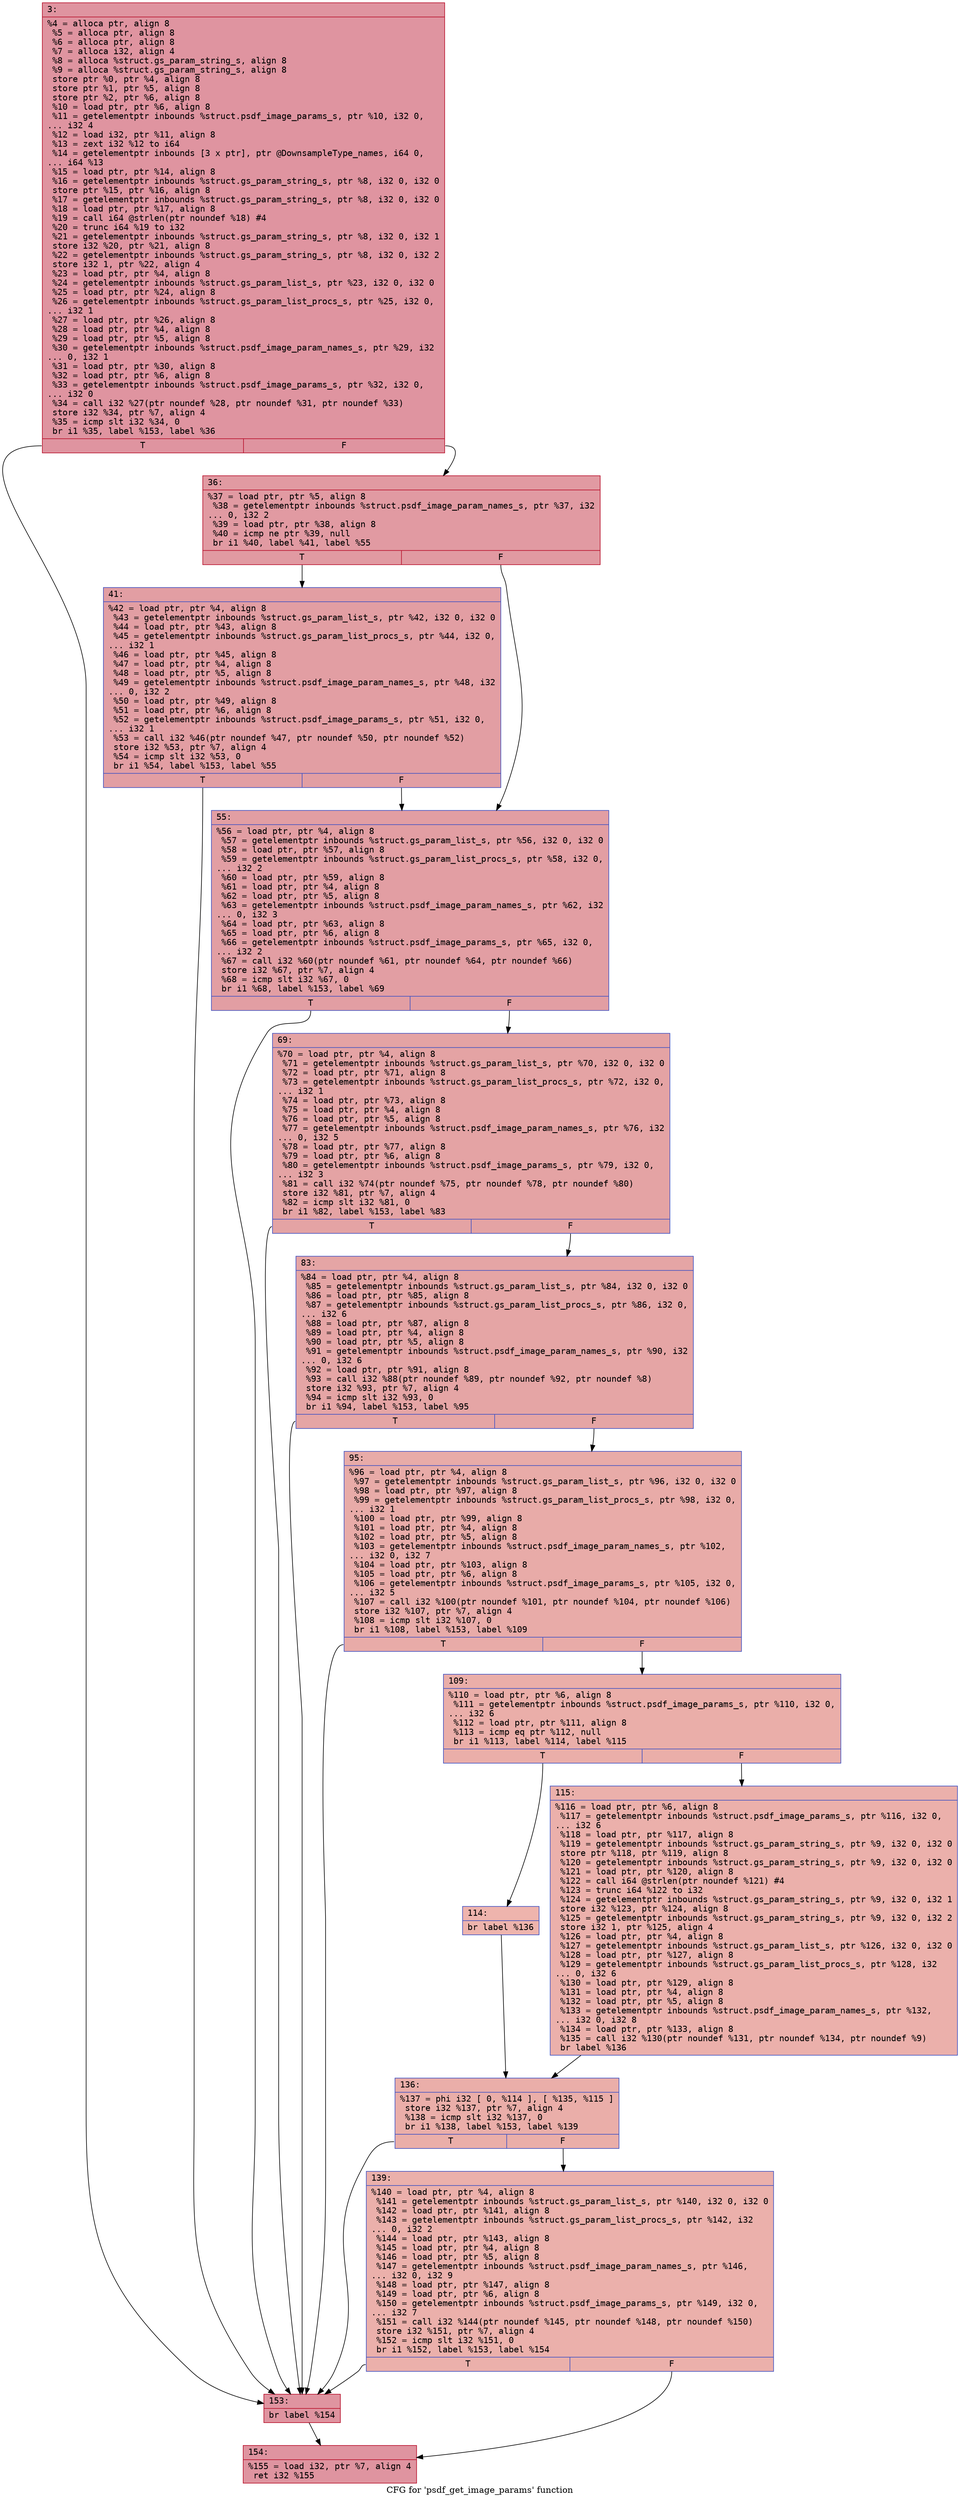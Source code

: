 digraph "CFG for 'psdf_get_image_params' function" {
	label="CFG for 'psdf_get_image_params' function";

	Node0x60000216ed00 [shape=record,color="#b70d28ff", style=filled, fillcolor="#b70d2870" fontname="Courier",label="{3:\l|  %4 = alloca ptr, align 8\l  %5 = alloca ptr, align 8\l  %6 = alloca ptr, align 8\l  %7 = alloca i32, align 4\l  %8 = alloca %struct.gs_param_string_s, align 8\l  %9 = alloca %struct.gs_param_string_s, align 8\l  store ptr %0, ptr %4, align 8\l  store ptr %1, ptr %5, align 8\l  store ptr %2, ptr %6, align 8\l  %10 = load ptr, ptr %6, align 8\l  %11 = getelementptr inbounds %struct.psdf_image_params_s, ptr %10, i32 0,\l... i32 4\l  %12 = load i32, ptr %11, align 8\l  %13 = zext i32 %12 to i64\l  %14 = getelementptr inbounds [3 x ptr], ptr @DownsampleType_names, i64 0,\l... i64 %13\l  %15 = load ptr, ptr %14, align 8\l  %16 = getelementptr inbounds %struct.gs_param_string_s, ptr %8, i32 0, i32 0\l  store ptr %15, ptr %16, align 8\l  %17 = getelementptr inbounds %struct.gs_param_string_s, ptr %8, i32 0, i32 0\l  %18 = load ptr, ptr %17, align 8\l  %19 = call i64 @strlen(ptr noundef %18) #4\l  %20 = trunc i64 %19 to i32\l  %21 = getelementptr inbounds %struct.gs_param_string_s, ptr %8, i32 0, i32 1\l  store i32 %20, ptr %21, align 8\l  %22 = getelementptr inbounds %struct.gs_param_string_s, ptr %8, i32 0, i32 2\l  store i32 1, ptr %22, align 4\l  %23 = load ptr, ptr %4, align 8\l  %24 = getelementptr inbounds %struct.gs_param_list_s, ptr %23, i32 0, i32 0\l  %25 = load ptr, ptr %24, align 8\l  %26 = getelementptr inbounds %struct.gs_param_list_procs_s, ptr %25, i32 0,\l... i32 1\l  %27 = load ptr, ptr %26, align 8\l  %28 = load ptr, ptr %4, align 8\l  %29 = load ptr, ptr %5, align 8\l  %30 = getelementptr inbounds %struct.psdf_image_param_names_s, ptr %29, i32\l... 0, i32 1\l  %31 = load ptr, ptr %30, align 8\l  %32 = load ptr, ptr %6, align 8\l  %33 = getelementptr inbounds %struct.psdf_image_params_s, ptr %32, i32 0,\l... i32 0\l  %34 = call i32 %27(ptr noundef %28, ptr noundef %31, ptr noundef %33)\l  store i32 %34, ptr %7, align 4\l  %35 = icmp slt i32 %34, 0\l  br i1 %35, label %153, label %36\l|{<s0>T|<s1>F}}"];
	Node0x60000216ed00:s0 -> Node0x60000216f0c0[tooltip="3 -> 153\nProbability 37.50%" ];
	Node0x60000216ed00:s1 -> Node0x60000216ed50[tooltip="3 -> 36\nProbability 62.50%" ];
	Node0x60000216ed50 [shape=record,color="#b70d28ff", style=filled, fillcolor="#bb1b2c70" fontname="Courier",label="{36:\l|  %37 = load ptr, ptr %5, align 8\l  %38 = getelementptr inbounds %struct.psdf_image_param_names_s, ptr %37, i32\l... 0, i32 2\l  %39 = load ptr, ptr %38, align 8\l  %40 = icmp ne ptr %39, null\l  br i1 %40, label %41, label %55\l|{<s0>T|<s1>F}}"];
	Node0x60000216ed50:s0 -> Node0x60000216eda0[tooltip="36 -> 41\nProbability 62.50%" ];
	Node0x60000216ed50:s1 -> Node0x60000216edf0[tooltip="36 -> 55\nProbability 37.50%" ];
	Node0x60000216eda0 [shape=record,color="#3d50c3ff", style=filled, fillcolor="#be242e70" fontname="Courier",label="{41:\l|  %42 = load ptr, ptr %4, align 8\l  %43 = getelementptr inbounds %struct.gs_param_list_s, ptr %42, i32 0, i32 0\l  %44 = load ptr, ptr %43, align 8\l  %45 = getelementptr inbounds %struct.gs_param_list_procs_s, ptr %44, i32 0,\l... i32 1\l  %46 = load ptr, ptr %45, align 8\l  %47 = load ptr, ptr %4, align 8\l  %48 = load ptr, ptr %5, align 8\l  %49 = getelementptr inbounds %struct.psdf_image_param_names_s, ptr %48, i32\l... 0, i32 2\l  %50 = load ptr, ptr %49, align 8\l  %51 = load ptr, ptr %6, align 8\l  %52 = getelementptr inbounds %struct.psdf_image_params_s, ptr %51, i32 0,\l... i32 1\l  %53 = call i32 %46(ptr noundef %47, ptr noundef %50, ptr noundef %52)\l  store i32 %53, ptr %7, align 4\l  %54 = icmp slt i32 %53, 0\l  br i1 %54, label %153, label %55\l|{<s0>T|<s1>F}}"];
	Node0x60000216eda0:s0 -> Node0x60000216f0c0[tooltip="41 -> 153\nProbability 37.50%" ];
	Node0x60000216eda0:s1 -> Node0x60000216edf0[tooltip="41 -> 55\nProbability 62.50%" ];
	Node0x60000216edf0 [shape=record,color="#3d50c3ff", style=filled, fillcolor="#be242e70" fontname="Courier",label="{55:\l|  %56 = load ptr, ptr %4, align 8\l  %57 = getelementptr inbounds %struct.gs_param_list_s, ptr %56, i32 0, i32 0\l  %58 = load ptr, ptr %57, align 8\l  %59 = getelementptr inbounds %struct.gs_param_list_procs_s, ptr %58, i32 0,\l... i32 2\l  %60 = load ptr, ptr %59, align 8\l  %61 = load ptr, ptr %4, align 8\l  %62 = load ptr, ptr %5, align 8\l  %63 = getelementptr inbounds %struct.psdf_image_param_names_s, ptr %62, i32\l... 0, i32 3\l  %64 = load ptr, ptr %63, align 8\l  %65 = load ptr, ptr %6, align 8\l  %66 = getelementptr inbounds %struct.psdf_image_params_s, ptr %65, i32 0,\l... i32 2\l  %67 = call i32 %60(ptr noundef %61, ptr noundef %64, ptr noundef %66)\l  store i32 %67, ptr %7, align 4\l  %68 = icmp slt i32 %67, 0\l  br i1 %68, label %153, label %69\l|{<s0>T|<s1>F}}"];
	Node0x60000216edf0:s0 -> Node0x60000216f0c0[tooltip="55 -> 153\nProbability 37.50%" ];
	Node0x60000216edf0:s1 -> Node0x60000216ee40[tooltip="55 -> 69\nProbability 62.50%" ];
	Node0x60000216ee40 [shape=record,color="#3d50c3ff", style=filled, fillcolor="#c32e3170" fontname="Courier",label="{69:\l|  %70 = load ptr, ptr %4, align 8\l  %71 = getelementptr inbounds %struct.gs_param_list_s, ptr %70, i32 0, i32 0\l  %72 = load ptr, ptr %71, align 8\l  %73 = getelementptr inbounds %struct.gs_param_list_procs_s, ptr %72, i32 0,\l... i32 1\l  %74 = load ptr, ptr %73, align 8\l  %75 = load ptr, ptr %4, align 8\l  %76 = load ptr, ptr %5, align 8\l  %77 = getelementptr inbounds %struct.psdf_image_param_names_s, ptr %76, i32\l... 0, i32 5\l  %78 = load ptr, ptr %77, align 8\l  %79 = load ptr, ptr %6, align 8\l  %80 = getelementptr inbounds %struct.psdf_image_params_s, ptr %79, i32 0,\l... i32 3\l  %81 = call i32 %74(ptr noundef %75, ptr noundef %78, ptr noundef %80)\l  store i32 %81, ptr %7, align 4\l  %82 = icmp slt i32 %81, 0\l  br i1 %82, label %153, label %83\l|{<s0>T|<s1>F}}"];
	Node0x60000216ee40:s0 -> Node0x60000216f0c0[tooltip="69 -> 153\nProbability 37.50%" ];
	Node0x60000216ee40:s1 -> Node0x60000216ee90[tooltip="69 -> 83\nProbability 62.50%" ];
	Node0x60000216ee90 [shape=record,color="#3d50c3ff", style=filled, fillcolor="#c5333470" fontname="Courier",label="{83:\l|  %84 = load ptr, ptr %4, align 8\l  %85 = getelementptr inbounds %struct.gs_param_list_s, ptr %84, i32 0, i32 0\l  %86 = load ptr, ptr %85, align 8\l  %87 = getelementptr inbounds %struct.gs_param_list_procs_s, ptr %86, i32 0,\l... i32 6\l  %88 = load ptr, ptr %87, align 8\l  %89 = load ptr, ptr %4, align 8\l  %90 = load ptr, ptr %5, align 8\l  %91 = getelementptr inbounds %struct.psdf_image_param_names_s, ptr %90, i32\l... 0, i32 6\l  %92 = load ptr, ptr %91, align 8\l  %93 = call i32 %88(ptr noundef %89, ptr noundef %92, ptr noundef %8)\l  store i32 %93, ptr %7, align 4\l  %94 = icmp slt i32 %93, 0\l  br i1 %94, label %153, label %95\l|{<s0>T|<s1>F}}"];
	Node0x60000216ee90:s0 -> Node0x60000216f0c0[tooltip="83 -> 153\nProbability 37.50%" ];
	Node0x60000216ee90:s1 -> Node0x60000216eee0[tooltip="83 -> 95\nProbability 62.50%" ];
	Node0x60000216eee0 [shape=record,color="#3d50c3ff", style=filled, fillcolor="#cc403a70" fontname="Courier",label="{95:\l|  %96 = load ptr, ptr %4, align 8\l  %97 = getelementptr inbounds %struct.gs_param_list_s, ptr %96, i32 0, i32 0\l  %98 = load ptr, ptr %97, align 8\l  %99 = getelementptr inbounds %struct.gs_param_list_procs_s, ptr %98, i32 0,\l... i32 1\l  %100 = load ptr, ptr %99, align 8\l  %101 = load ptr, ptr %4, align 8\l  %102 = load ptr, ptr %5, align 8\l  %103 = getelementptr inbounds %struct.psdf_image_param_names_s, ptr %102,\l... i32 0, i32 7\l  %104 = load ptr, ptr %103, align 8\l  %105 = load ptr, ptr %6, align 8\l  %106 = getelementptr inbounds %struct.psdf_image_params_s, ptr %105, i32 0,\l... i32 5\l  %107 = call i32 %100(ptr noundef %101, ptr noundef %104, ptr noundef %106)\l  store i32 %107, ptr %7, align 4\l  %108 = icmp slt i32 %107, 0\l  br i1 %108, label %153, label %109\l|{<s0>T|<s1>F}}"];
	Node0x60000216eee0:s0 -> Node0x60000216f0c0[tooltip="95 -> 153\nProbability 37.50%" ];
	Node0x60000216eee0:s1 -> Node0x60000216ef30[tooltip="95 -> 109\nProbability 62.50%" ];
	Node0x60000216ef30 [shape=record,color="#3d50c3ff", style=filled, fillcolor="#d0473d70" fontname="Courier",label="{109:\l|  %110 = load ptr, ptr %6, align 8\l  %111 = getelementptr inbounds %struct.psdf_image_params_s, ptr %110, i32 0,\l... i32 6\l  %112 = load ptr, ptr %111, align 8\l  %113 = icmp eq ptr %112, null\l  br i1 %113, label %114, label %115\l|{<s0>T|<s1>F}}"];
	Node0x60000216ef30:s0 -> Node0x60000216ef80[tooltip="109 -> 114\nProbability 37.50%" ];
	Node0x60000216ef30:s1 -> Node0x60000216efd0[tooltip="109 -> 115\nProbability 62.50%" ];
	Node0x60000216ef80 [shape=record,color="#3d50c3ff", style=filled, fillcolor="#d8564670" fontname="Courier",label="{114:\l|  br label %136\l}"];
	Node0x60000216ef80 -> Node0x60000216f020[tooltip="114 -> 136\nProbability 100.00%" ];
	Node0x60000216efd0 [shape=record,color="#3d50c3ff", style=filled, fillcolor="#d24b4070" fontname="Courier",label="{115:\l|  %116 = load ptr, ptr %6, align 8\l  %117 = getelementptr inbounds %struct.psdf_image_params_s, ptr %116, i32 0,\l... i32 6\l  %118 = load ptr, ptr %117, align 8\l  %119 = getelementptr inbounds %struct.gs_param_string_s, ptr %9, i32 0, i32 0\l  store ptr %118, ptr %119, align 8\l  %120 = getelementptr inbounds %struct.gs_param_string_s, ptr %9, i32 0, i32 0\l  %121 = load ptr, ptr %120, align 8\l  %122 = call i64 @strlen(ptr noundef %121) #4\l  %123 = trunc i64 %122 to i32\l  %124 = getelementptr inbounds %struct.gs_param_string_s, ptr %9, i32 0, i32 1\l  store i32 %123, ptr %124, align 8\l  %125 = getelementptr inbounds %struct.gs_param_string_s, ptr %9, i32 0, i32 2\l  store i32 1, ptr %125, align 4\l  %126 = load ptr, ptr %4, align 8\l  %127 = getelementptr inbounds %struct.gs_param_list_s, ptr %126, i32 0, i32 0\l  %128 = load ptr, ptr %127, align 8\l  %129 = getelementptr inbounds %struct.gs_param_list_procs_s, ptr %128, i32\l... 0, i32 6\l  %130 = load ptr, ptr %129, align 8\l  %131 = load ptr, ptr %4, align 8\l  %132 = load ptr, ptr %5, align 8\l  %133 = getelementptr inbounds %struct.psdf_image_param_names_s, ptr %132,\l... i32 0, i32 8\l  %134 = load ptr, ptr %133, align 8\l  %135 = call i32 %130(ptr noundef %131, ptr noundef %134, ptr noundef %9)\l  br label %136\l}"];
	Node0x60000216efd0 -> Node0x60000216f020[tooltip="115 -> 136\nProbability 100.00%" ];
	Node0x60000216f020 [shape=record,color="#3d50c3ff", style=filled, fillcolor="#d0473d70" fontname="Courier",label="{136:\l|  %137 = phi i32 [ 0, %114 ], [ %135, %115 ]\l  store i32 %137, ptr %7, align 4\l  %138 = icmp slt i32 %137, 0\l  br i1 %138, label %153, label %139\l|{<s0>T|<s1>F}}"];
	Node0x60000216f020:s0 -> Node0x60000216f0c0[tooltip="136 -> 153\nProbability 37.50%" ];
	Node0x60000216f020:s1 -> Node0x60000216f070[tooltip="136 -> 139\nProbability 62.50%" ];
	Node0x60000216f070 [shape=record,color="#3d50c3ff", style=filled, fillcolor="#d24b4070" fontname="Courier",label="{139:\l|  %140 = load ptr, ptr %4, align 8\l  %141 = getelementptr inbounds %struct.gs_param_list_s, ptr %140, i32 0, i32 0\l  %142 = load ptr, ptr %141, align 8\l  %143 = getelementptr inbounds %struct.gs_param_list_procs_s, ptr %142, i32\l... 0, i32 2\l  %144 = load ptr, ptr %143, align 8\l  %145 = load ptr, ptr %4, align 8\l  %146 = load ptr, ptr %5, align 8\l  %147 = getelementptr inbounds %struct.psdf_image_param_names_s, ptr %146,\l... i32 0, i32 9\l  %148 = load ptr, ptr %147, align 8\l  %149 = load ptr, ptr %6, align 8\l  %150 = getelementptr inbounds %struct.psdf_image_params_s, ptr %149, i32 0,\l... i32 7\l  %151 = call i32 %144(ptr noundef %145, ptr noundef %148, ptr noundef %150)\l  store i32 %151, ptr %7, align 4\l  %152 = icmp slt i32 %151, 0\l  br i1 %152, label %153, label %154\l|{<s0>T|<s1>F}}"];
	Node0x60000216f070:s0 -> Node0x60000216f0c0[tooltip="139 -> 153\nProbability 37.50%" ];
	Node0x60000216f070:s1 -> Node0x60000216f110[tooltip="139 -> 154\nProbability 62.50%" ];
	Node0x60000216f0c0 [shape=record,color="#b70d28ff", style=filled, fillcolor="#b70d2870" fontname="Courier",label="{153:\l|  br label %154\l}"];
	Node0x60000216f0c0 -> Node0x60000216f110[tooltip="153 -> 154\nProbability 100.00%" ];
	Node0x60000216f110 [shape=record,color="#b70d28ff", style=filled, fillcolor="#b70d2870" fontname="Courier",label="{154:\l|  %155 = load i32, ptr %7, align 4\l  ret i32 %155\l}"];
}
